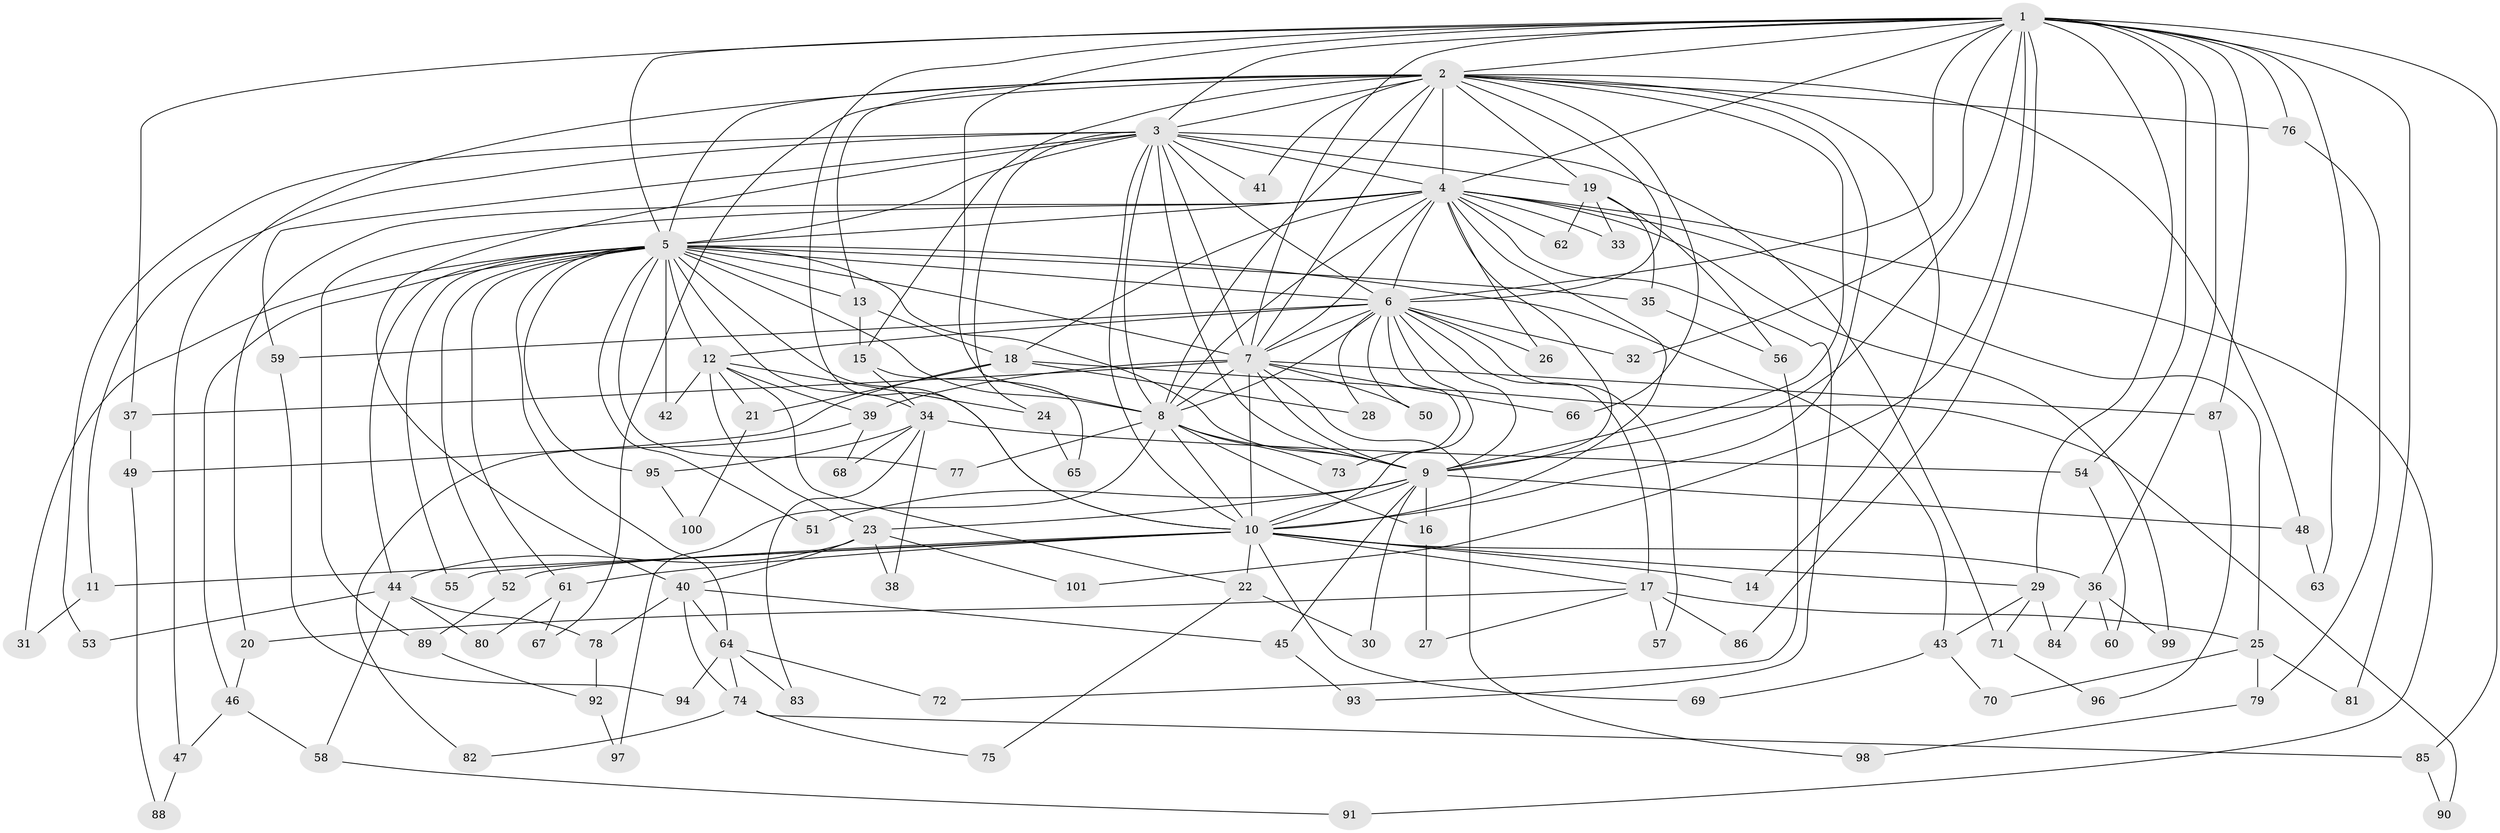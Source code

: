 // coarse degree distribution, {19: 0.014285714285714285, 22: 0.014285714285714285, 17: 0.02857142857142857, 26: 0.014285714285714285, 15: 0.014285714285714285, 13: 0.014285714285714285, 11: 0.014285714285714285, 16: 0.014285714285714285, 3: 0.2, 8: 0.014285714285714285, 4: 0.11428571428571428, 7: 0.02857142857142857, 6: 0.07142857142857142, 5: 0.04285714285714286, 2: 0.38571428571428573, 1: 0.014285714285714285}
// Generated by graph-tools (version 1.1) at 2025/51/02/27/25 19:51:52]
// undirected, 101 vertices, 227 edges
graph export_dot {
graph [start="1"]
  node [color=gray90,style=filled];
  1;
  2;
  3;
  4;
  5;
  6;
  7;
  8;
  9;
  10;
  11;
  12;
  13;
  14;
  15;
  16;
  17;
  18;
  19;
  20;
  21;
  22;
  23;
  24;
  25;
  26;
  27;
  28;
  29;
  30;
  31;
  32;
  33;
  34;
  35;
  36;
  37;
  38;
  39;
  40;
  41;
  42;
  43;
  44;
  45;
  46;
  47;
  48;
  49;
  50;
  51;
  52;
  53;
  54;
  55;
  56;
  57;
  58;
  59;
  60;
  61;
  62;
  63;
  64;
  65;
  66;
  67;
  68;
  69;
  70;
  71;
  72;
  73;
  74;
  75;
  76;
  77;
  78;
  79;
  80;
  81;
  82;
  83;
  84;
  85;
  86;
  87;
  88;
  89;
  90;
  91;
  92;
  93;
  94;
  95;
  96;
  97;
  98;
  99;
  100;
  101;
  1 -- 2;
  1 -- 3;
  1 -- 4;
  1 -- 5;
  1 -- 6;
  1 -- 7;
  1 -- 8;
  1 -- 9;
  1 -- 10;
  1 -- 29;
  1 -- 32;
  1 -- 36;
  1 -- 37;
  1 -- 54;
  1 -- 63;
  1 -- 76;
  1 -- 81;
  1 -- 85;
  1 -- 86;
  1 -- 87;
  1 -- 101;
  2 -- 3;
  2 -- 4;
  2 -- 5;
  2 -- 6;
  2 -- 7;
  2 -- 8;
  2 -- 9;
  2 -- 10;
  2 -- 13;
  2 -- 14;
  2 -- 15;
  2 -- 19;
  2 -- 41;
  2 -- 47;
  2 -- 48;
  2 -- 66;
  2 -- 67;
  2 -- 76;
  3 -- 4;
  3 -- 5;
  3 -- 6;
  3 -- 7;
  3 -- 8;
  3 -- 9;
  3 -- 10;
  3 -- 11;
  3 -- 19;
  3 -- 24;
  3 -- 40;
  3 -- 41;
  3 -- 53;
  3 -- 59;
  3 -- 71;
  4 -- 5;
  4 -- 6;
  4 -- 7;
  4 -- 8;
  4 -- 9;
  4 -- 10;
  4 -- 18;
  4 -- 20;
  4 -- 25;
  4 -- 26;
  4 -- 33;
  4 -- 62;
  4 -- 89;
  4 -- 91;
  4 -- 93;
  4 -- 99;
  5 -- 6;
  5 -- 7;
  5 -- 8;
  5 -- 9;
  5 -- 10;
  5 -- 12;
  5 -- 13;
  5 -- 31;
  5 -- 34;
  5 -- 35;
  5 -- 42;
  5 -- 43;
  5 -- 44;
  5 -- 46;
  5 -- 51;
  5 -- 52;
  5 -- 55;
  5 -- 61;
  5 -- 64;
  5 -- 77;
  5 -- 95;
  6 -- 7;
  6 -- 8;
  6 -- 9;
  6 -- 10;
  6 -- 12;
  6 -- 17;
  6 -- 26;
  6 -- 28;
  6 -- 32;
  6 -- 50;
  6 -- 57;
  6 -- 59;
  6 -- 73;
  7 -- 8;
  7 -- 9;
  7 -- 10;
  7 -- 37;
  7 -- 39;
  7 -- 50;
  7 -- 66;
  7 -- 87;
  7 -- 98;
  8 -- 9;
  8 -- 10;
  8 -- 16;
  8 -- 73;
  8 -- 77;
  8 -- 97;
  9 -- 10;
  9 -- 16;
  9 -- 23;
  9 -- 30;
  9 -- 45;
  9 -- 48;
  9 -- 51;
  10 -- 11;
  10 -- 14;
  10 -- 17;
  10 -- 22;
  10 -- 29;
  10 -- 36;
  10 -- 52;
  10 -- 55;
  10 -- 61;
  10 -- 69;
  11 -- 31;
  12 -- 21;
  12 -- 22;
  12 -- 23;
  12 -- 24;
  12 -- 39;
  12 -- 42;
  13 -- 15;
  13 -- 18;
  15 -- 34;
  15 -- 65;
  16 -- 27;
  17 -- 20;
  17 -- 25;
  17 -- 27;
  17 -- 57;
  17 -- 86;
  18 -- 21;
  18 -- 28;
  18 -- 49;
  18 -- 90;
  19 -- 33;
  19 -- 35;
  19 -- 56;
  19 -- 62;
  20 -- 46;
  21 -- 100;
  22 -- 30;
  22 -- 75;
  23 -- 38;
  23 -- 40;
  23 -- 44;
  23 -- 101;
  24 -- 65;
  25 -- 70;
  25 -- 79;
  25 -- 81;
  29 -- 43;
  29 -- 71;
  29 -- 84;
  34 -- 38;
  34 -- 54;
  34 -- 68;
  34 -- 83;
  34 -- 95;
  35 -- 56;
  36 -- 60;
  36 -- 84;
  36 -- 99;
  37 -- 49;
  39 -- 68;
  39 -- 82;
  40 -- 45;
  40 -- 64;
  40 -- 74;
  40 -- 78;
  43 -- 69;
  43 -- 70;
  44 -- 53;
  44 -- 58;
  44 -- 78;
  44 -- 80;
  45 -- 93;
  46 -- 47;
  46 -- 58;
  47 -- 88;
  48 -- 63;
  49 -- 88;
  52 -- 89;
  54 -- 60;
  56 -- 72;
  58 -- 91;
  59 -- 94;
  61 -- 67;
  61 -- 80;
  64 -- 72;
  64 -- 74;
  64 -- 83;
  64 -- 94;
  71 -- 96;
  74 -- 75;
  74 -- 82;
  74 -- 85;
  76 -- 79;
  78 -- 92;
  79 -- 98;
  85 -- 90;
  87 -- 96;
  89 -- 92;
  92 -- 97;
  95 -- 100;
}

